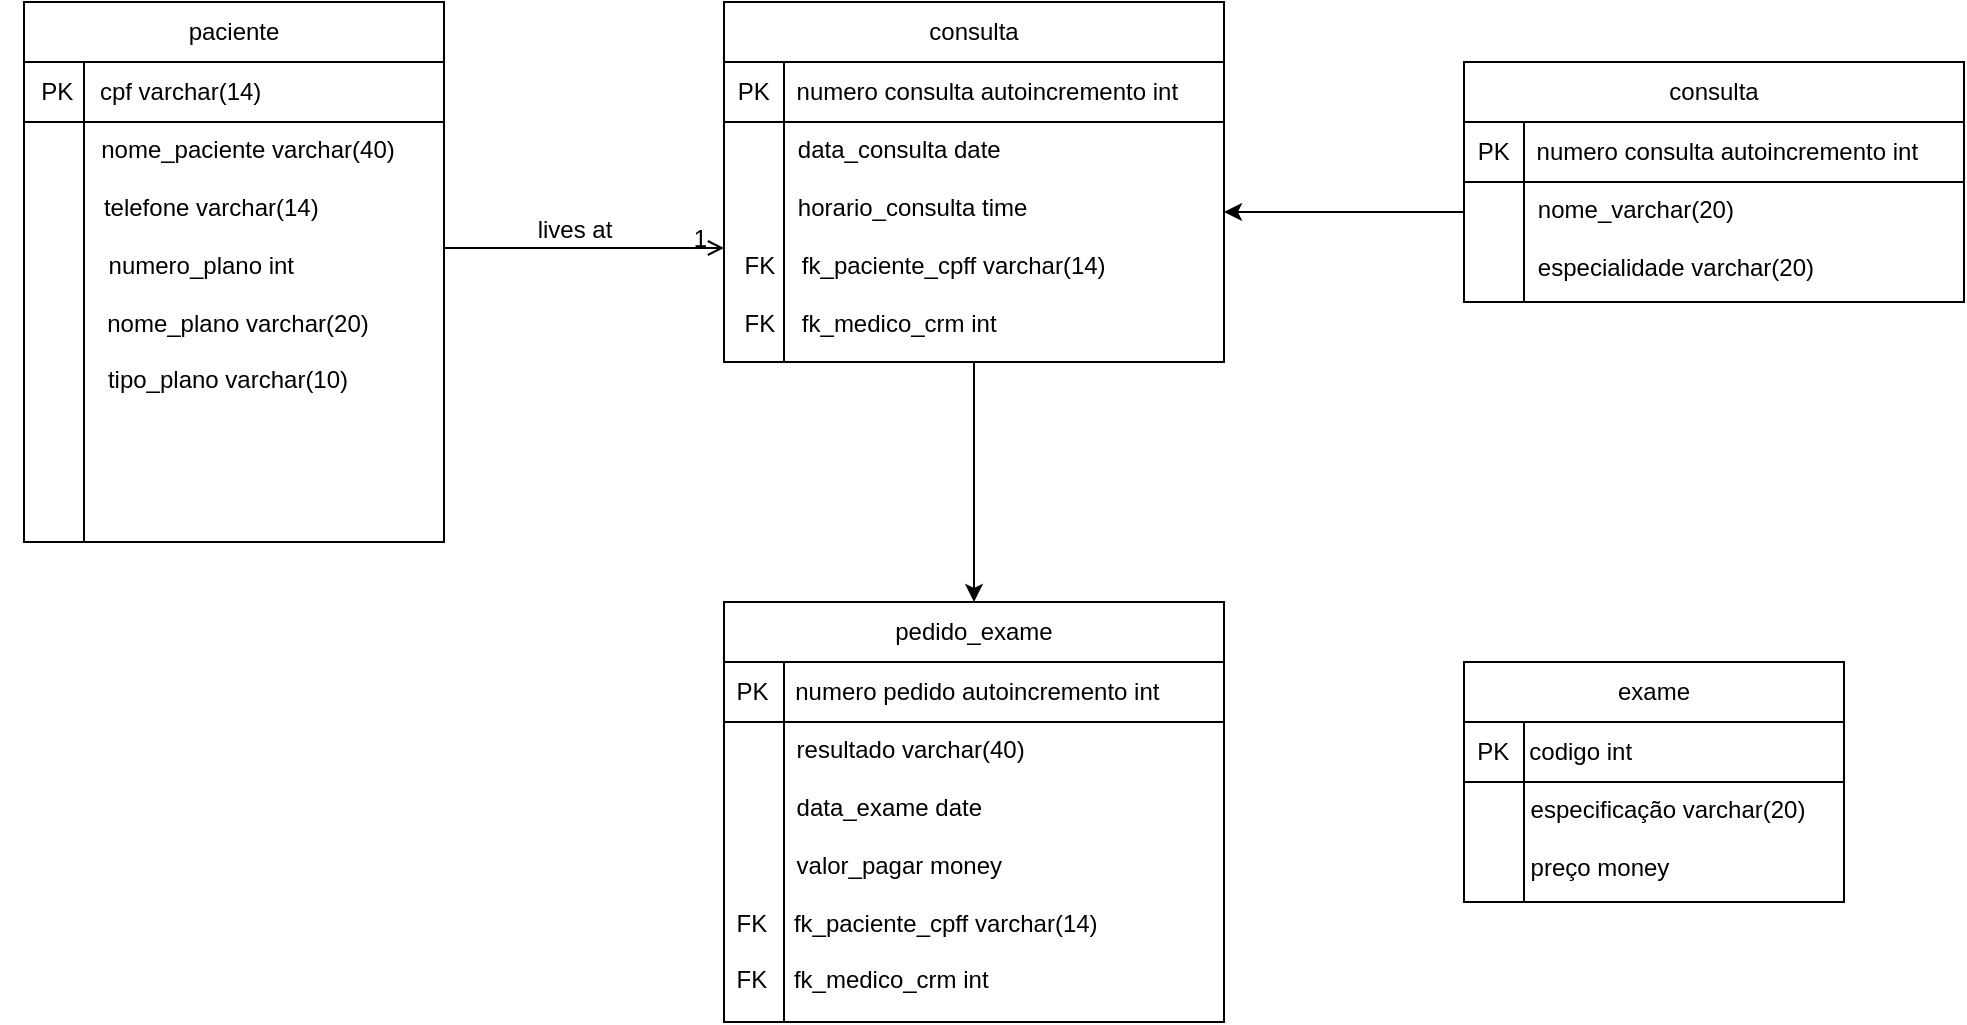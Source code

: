 <mxfile version="23.0.2" type="github">
  <diagram id="C5RBs43oDa-KdzZeNtuy" name="Page-1">
    <mxGraphModel dx="1383" dy="759" grid="1" gridSize="10" guides="1" tooltips="1" connect="1" arrows="1" fold="1" page="1" pageScale="1" pageWidth="827" pageHeight="1169" math="0" shadow="0">
      <root>
        <mxCell id="WIyWlLk6GJQsqaUBKTNV-0" />
        <mxCell id="WIyWlLk6GJQsqaUBKTNV-1" parent="WIyWlLk6GJQsqaUBKTNV-0" />
        <mxCell id="zkfFHV4jXpPFQw0GAbJ--26" value="" style="endArrow=open;shadow=0;strokeWidth=1;rounded=0;endFill=1;edgeStyle=elbowEdgeStyle;elbow=vertical;" parent="WIyWlLk6GJQsqaUBKTNV-1" edge="1">
          <mxGeometry x="0.5" y="41" relative="1" as="geometry">
            <mxPoint x="270" y="153" as="sourcePoint" />
            <mxPoint x="420" y="153" as="targetPoint" />
            <mxPoint x="-40" y="32" as="offset" />
          </mxGeometry>
        </mxCell>
        <mxCell id="zkfFHV4jXpPFQw0GAbJ--28" value="1" style="resizable=0;align=right;verticalAlign=bottom;labelBackgroundColor=none;fontSize=12;" parent="zkfFHV4jXpPFQw0GAbJ--26" connectable="0" vertex="1">
          <mxGeometry x="1" relative="1" as="geometry">
            <mxPoint x="-7" y="4" as="offset" />
          </mxGeometry>
        </mxCell>
        <mxCell id="zkfFHV4jXpPFQw0GAbJ--29" value="lives at" style="text;html=1;resizable=0;points=[];;align=center;verticalAlign=middle;labelBackgroundColor=none;rounded=0;shadow=0;strokeWidth=1;fontSize=12;" parent="zkfFHV4jXpPFQw0GAbJ--26" vertex="1" connectable="0">
          <mxGeometry x="0.5" y="49" relative="1" as="geometry">
            <mxPoint x="-38" y="40" as="offset" />
          </mxGeometry>
        </mxCell>
        <mxCell id="Xl5jIhtWlQXe7mWSOnUj-9" value="&lt;div style=&quot;text-align: left;&quot;&gt;&lt;span style=&quot;background-color: initial;&quot;&gt;&lt;br&gt;&lt;/span&gt;&lt;/div&gt;&lt;div style=&quot;text-align: left;&quot;&gt;&lt;span style=&quot;background-color: initial;&quot;&gt;&amp;nbsp; &amp;nbsp; &amp;nbsp; PK&lt;/span&gt;&lt;span style=&quot;background-color: initial; text-align: center;&quot;&gt;&amp;nbsp; &amp;nbsp; cpf varchar(14)&lt;/span&gt;&lt;br&gt;&lt;/div&gt;&lt;br style=&quot;font-size: 12px;&quot;&gt;&amp;nbsp; &amp;nbsp; &amp;nbsp; &amp;nbsp; &amp;nbsp; &amp;nbsp; &amp;nbsp; &amp;nbsp;nome_paciente varchar(40)&lt;br style=&quot;font-size: 12px;&quot;&gt;&lt;br style=&quot;font-size: 12px;&quot;&gt;&lt;div style=&quot;font-size: 12px;&quot;&gt;&amp;nbsp; &amp;nbsp; telefone varchar(14)&lt;/div&gt;&lt;br style=&quot;font-size: 12px;&quot;&gt;&lt;div style=&quot;font-size: 12px;&quot;&gt;&amp;nbsp;numero_plano int&lt;/div&gt;&lt;div style=&quot;font-size: 12px;&quot;&gt;&amp;nbsp;&amp;nbsp;&lt;/div&gt;&lt;div style=&quot;font-size: 12px;&quot;&gt;&amp;nbsp; &amp;nbsp; &amp;nbsp; &amp;nbsp; &amp;nbsp; &amp;nbsp; nome_plano varchar(20)&lt;/div&gt;&lt;div style=&quot;font-size: 12px;&quot;&gt;&lt;br style=&quot;font-size: 12px;&quot;&gt;&lt;/div&gt;&lt;div style=&quot;font-size: 12px;&quot;&gt;&amp;nbsp; &amp;nbsp; &amp;nbsp; &amp;nbsp; &amp;nbsp;tipo_plano varchar(10)&lt;/div&gt;" style="shape=internalStorage;whiteSpace=wrap;html=1;backgroundOutline=1;dx=30;dy=30;horizontal=1;verticalAlign=top;align=center;fontSize=12;spacingTop=-13;spacingLeft=-36;" vertex="1" parent="WIyWlLk6GJQsqaUBKTNV-1">
          <mxGeometry x="70" y="60" width="210" height="240" as="geometry" />
        </mxCell>
        <mxCell id="Xl5jIhtWlQXe7mWSOnUj-11" value="paciente" style="rounded=0;whiteSpace=wrap;html=1;" vertex="1" parent="WIyWlLk6GJQsqaUBKTNV-1">
          <mxGeometry x="70" y="30" width="210" height="30" as="geometry" />
        </mxCell>
        <mxCell id="Xl5jIhtWlQXe7mWSOnUj-22" style="edgeStyle=orthogonalEdgeStyle;rounded=0;orthogonalLoop=1;jettySize=auto;html=1;exitX=0.5;exitY=1;exitDx=0;exitDy=0;" edge="1" parent="WIyWlLk6GJQsqaUBKTNV-1" source="Xl5jIhtWlQXe7mWSOnUj-13">
          <mxGeometry relative="1" as="geometry">
            <mxPoint x="545" y="330" as="targetPoint" />
          </mxGeometry>
        </mxCell>
        <mxCell id="Xl5jIhtWlQXe7mWSOnUj-13" value="&lt;div style=&quot;text-align: left;&quot;&gt;&lt;span style=&quot;background-color: initial;&quot;&gt;&lt;br&gt;&lt;/span&gt;&lt;/div&gt;&lt;div style=&quot;text-align: left;&quot;&gt;&lt;span style=&quot;background-color: initial;&quot;&gt;&amp;nbsp; &amp;nbsp; &amp;nbsp; PK&lt;/span&gt;&lt;span style=&quot;background-color: initial; text-align: center;&quot;&gt;&amp;nbsp; &amp;nbsp; numero consulta autoincremento int&lt;/span&gt;&lt;br&gt;&lt;/div&gt;&lt;br style=&quot;font-size: 12px;&quot;&gt;&lt;div style=&quot;text-align: left;&quot;&gt;&lt;span style=&quot;background-color: initial;&quot;&gt;&amp;nbsp; &amp;nbsp; &amp;nbsp; &amp;nbsp; &amp;nbsp; &amp;nbsp; &amp;nbsp; &amp;nbsp;data_consulta date&lt;/span&gt;&lt;/div&gt;&lt;br style=&quot;font-size: 12px;&quot;&gt;&lt;div style=&quot;text-align: left; font-size: 12px;&quot;&gt;&amp;nbsp; &amp;nbsp; &amp;nbsp; &amp;nbsp; &amp;nbsp; &amp;nbsp; &amp;nbsp; &amp;nbsp;horario_consulta time&lt;/div&gt;&lt;br style=&quot;font-size: 12px;&quot;&gt;&lt;div style=&quot;text-align: left; font-size: 12px;&quot;&gt;&amp;nbsp; &amp;nbsp; &amp;nbsp; &amp;nbsp;FK&amp;nbsp; &amp;nbsp; fk_paciente_cpff varchar(14)&lt;/div&gt;&lt;div style=&quot;font-size: 12px;&quot;&gt;&amp;nbsp;&amp;nbsp;&lt;/div&gt;&lt;div style=&quot;text-align: left; font-size: 12px;&quot;&gt;&lt;span style=&quot;background-color: initial;&quot;&gt;&amp;nbsp; &amp;nbsp; &amp;nbsp; &amp;nbsp;FK&amp;nbsp; &amp;nbsp; fk_medico_crm int&lt;/span&gt;&lt;/div&gt;" style="shape=internalStorage;whiteSpace=wrap;html=1;backgroundOutline=1;dx=30;dy=30;horizontal=1;verticalAlign=top;align=center;fontSize=12;spacingTop=-13;spacingLeft=-36;" vertex="1" parent="WIyWlLk6GJQsqaUBKTNV-1">
          <mxGeometry x="420" y="60" width="250" height="150" as="geometry" />
        </mxCell>
        <mxCell id="Xl5jIhtWlQXe7mWSOnUj-14" value="consulta" style="rounded=0;whiteSpace=wrap;html=1;" vertex="1" parent="WIyWlLk6GJQsqaUBKTNV-1">
          <mxGeometry x="420" y="30" width="250" height="30" as="geometry" />
        </mxCell>
        <mxCell id="Xl5jIhtWlQXe7mWSOnUj-21" style="edgeStyle=orthogonalEdgeStyle;rounded=0;orthogonalLoop=1;jettySize=auto;html=1;entryX=1;entryY=0.5;entryDx=0;entryDy=0;" edge="1" parent="WIyWlLk6GJQsqaUBKTNV-1" source="Xl5jIhtWlQXe7mWSOnUj-15" target="Xl5jIhtWlQXe7mWSOnUj-13">
          <mxGeometry relative="1" as="geometry" />
        </mxCell>
        <mxCell id="Xl5jIhtWlQXe7mWSOnUj-15" value="&lt;div style=&quot;text-align: left;&quot;&gt;&lt;span style=&quot;background-color: initial;&quot;&gt;&lt;br&gt;&lt;/span&gt;&lt;/div&gt;&lt;div style=&quot;text-align: left;&quot;&gt;&lt;span style=&quot;background-color: initial;&quot;&gt;&amp;nbsp; &amp;nbsp; &amp;nbsp; PK&lt;/span&gt;&lt;span style=&quot;background-color: initial; text-align: center;&quot;&gt;&amp;nbsp; &amp;nbsp; numero consulta autoincremento int&lt;/span&gt;&lt;br&gt;&lt;/div&gt;&lt;br style=&quot;font-size: 12px;&quot;&gt;&lt;div style=&quot;text-align: left;&quot;&gt;&lt;span style=&quot;background-color: initial;&quot;&gt;&amp;nbsp; &amp;nbsp; &amp;nbsp; &amp;nbsp; &amp;nbsp; &amp;nbsp; &amp;nbsp; &amp;nbsp;nome_varchar(20)&lt;/span&gt;&lt;/div&gt;&lt;br style=&quot;font-size: 12px;&quot;&gt;&lt;div style=&quot;text-align: left; font-size: 12px;&quot;&gt;&amp;nbsp; &amp;nbsp; &amp;nbsp; &amp;nbsp; &amp;nbsp; &amp;nbsp; &amp;nbsp; &amp;nbsp;especialidade varchar(20)&lt;/div&gt;&lt;br style=&quot;font-size: 12px;&quot;&gt;&lt;div style=&quot;text-align: left; font-size: 12px;&quot;&gt;&amp;nbsp; &amp;nbsp; &amp;nbsp; &amp;nbsp; &amp;nbsp; &amp;nbsp;&lt;/div&gt;&lt;div style=&quot;font-size: 12px;&quot;&gt;&amp;nbsp;&amp;nbsp;&lt;/div&gt;&lt;div style=&quot;text-align: left; font-size: 12px;&quot;&gt;&lt;span style=&quot;background-color: initial;&quot;&gt;&amp;nbsp; &amp;nbsp; &amp;nbsp; &amp;nbsp; &amp;nbsp; &amp;nbsp;&lt;/span&gt;&lt;/div&gt;" style="shape=internalStorage;whiteSpace=wrap;html=1;backgroundOutline=1;dx=30;dy=30;horizontal=1;verticalAlign=top;align=center;fontSize=12;spacingTop=-13;spacingLeft=-36;" vertex="1" parent="WIyWlLk6GJQsqaUBKTNV-1">
          <mxGeometry x="790" y="90" width="250" height="90" as="geometry" />
        </mxCell>
        <mxCell id="Xl5jIhtWlQXe7mWSOnUj-20" value="consulta" style="rounded=0;whiteSpace=wrap;html=1;" vertex="1" parent="WIyWlLk6GJQsqaUBKTNV-1">
          <mxGeometry x="790" y="60" width="250" height="30" as="geometry" />
        </mxCell>
        <mxCell id="Xl5jIhtWlQXe7mWSOnUj-23" value="&lt;div style=&quot;text-align: left;&quot;&gt;&lt;span style=&quot;background-color: initial;&quot;&gt;&lt;br&gt;&lt;/span&gt;&lt;/div&gt;&lt;div style=&quot;text-align: left;&quot;&gt;&lt;span style=&quot;background-color: initial;&quot;&gt;&amp;nbsp; &amp;nbsp;PK&lt;/span&gt;&lt;span style=&quot;background-color: initial; text-align: center;&quot;&gt;&amp;nbsp; &amp;nbsp; numero pedido autoincremento int&lt;/span&gt;&lt;br&gt;&lt;/div&gt;&lt;br style=&quot;font-size: 12px;&quot;&gt;&lt;div style=&quot;text-align: left;&quot;&gt;&lt;span style=&quot;background-color: initial;&quot;&gt;&amp;nbsp; &amp;nbsp; &amp;nbsp; &amp;nbsp; &amp;nbsp; &amp;nbsp; resultado varchar(40)&lt;/span&gt;&lt;/div&gt;&lt;br style=&quot;font-size: 12px;&quot;&gt;&lt;div style=&quot;text-align: left; font-size: 12px;&quot;&gt;&amp;nbsp; &amp;nbsp; &amp;nbsp; &amp;nbsp; &amp;nbsp; &amp;nbsp; data_exame date&lt;/div&gt;&lt;div style=&quot;font-size: 12px;&quot;&gt;&lt;br&gt;&lt;/div&gt;&lt;div style=&quot;text-align: left;&quot;&gt;&amp;nbsp; &amp;nbsp; &amp;nbsp; &amp;nbsp; &amp;nbsp; &amp;nbsp; valor_pagar money&lt;/div&gt;&lt;div style=&quot;text-align: left;&quot;&gt;&lt;br&gt;&lt;/div&gt;&lt;div style=&quot;text-align: left; font-size: 12px;&quot;&gt;&amp;nbsp; &amp;nbsp;FK&amp;nbsp; &amp;nbsp; fk_paciente_cpff varchar(14)&lt;/div&gt;&lt;div style=&quot;font-size: 12px;&quot;&gt;&amp;nbsp;&amp;nbsp;&lt;/div&gt;&lt;div style=&quot;text-align: left; font-size: 12px;&quot;&gt;&lt;span style=&quot;background-color: initial;&quot;&gt;&amp;nbsp; &amp;nbsp;FK&amp;nbsp; &amp;nbsp; fk_medico_crm int&lt;/span&gt;&lt;/div&gt;" style="shape=internalStorage;whiteSpace=wrap;html=1;backgroundOutline=1;dx=30;dy=30;horizontal=1;verticalAlign=top;align=center;fontSize=12;spacingTop=-13;spacingLeft=-36;" vertex="1" parent="WIyWlLk6GJQsqaUBKTNV-1">
          <mxGeometry x="420" y="360" width="250" height="180" as="geometry" />
        </mxCell>
        <mxCell id="Xl5jIhtWlQXe7mWSOnUj-24" value="pedido_exame" style="rounded=0;whiteSpace=wrap;html=1;" vertex="1" parent="WIyWlLk6GJQsqaUBKTNV-1">
          <mxGeometry x="420" y="330" width="250" height="30" as="geometry" />
        </mxCell>
        <mxCell id="Xl5jIhtWlQXe7mWSOnUj-27" value="&lt;div style=&quot;text-align: left;&quot;&gt;&lt;span style=&quot;background-color: initial;&quot;&gt;&lt;br&gt;&lt;/span&gt;&lt;/div&gt;&lt;div style=&quot;text-align: left;&quot;&gt;&lt;span style=&quot;background-color: initial;&quot;&gt;&amp;nbsp; &amp;nbsp; &amp;nbsp; &amp;nbsp;PK&lt;/span&gt;&lt;span style=&quot;background-color: initial; text-align: center;&quot;&gt;&amp;nbsp; &amp;nbsp;codigo int&lt;/span&gt;&lt;br&gt;&lt;/div&gt;&lt;br style=&quot;font-size: 12px;&quot;&gt;&lt;div style=&quot;text-align: left;&quot;&gt;&lt;span style=&quot;background-color: initial;&quot;&gt;&amp;nbsp; &amp;nbsp; &amp;nbsp; &amp;nbsp; &amp;nbsp; &amp;nbsp; &amp;nbsp; &amp;nbsp;especificação varchar(20)&lt;/span&gt;&lt;/div&gt;&lt;br style=&quot;font-size: 12px;&quot;&gt;&lt;div style=&quot;text-align: left; font-size: 12px;&quot;&gt;&amp;nbsp; &amp;nbsp; &amp;nbsp; &amp;nbsp; &amp;nbsp; &amp;nbsp; &amp;nbsp; &amp;nbsp;preço money&lt;/div&gt;&lt;br style=&quot;font-size: 12px;&quot;&gt;&lt;div style=&quot;text-align: left; font-size: 12px;&quot;&gt;&amp;nbsp; &amp;nbsp; &amp;nbsp; &amp;nbsp; &amp;nbsp; &amp;nbsp;&lt;/div&gt;&lt;div style=&quot;font-size: 12px;&quot;&gt;&amp;nbsp;&amp;nbsp;&lt;/div&gt;&lt;div style=&quot;text-align: left; font-size: 12px;&quot;&gt;&lt;span style=&quot;background-color: initial;&quot;&gt;&amp;nbsp; &amp;nbsp; &amp;nbsp; &amp;nbsp; &amp;nbsp; &amp;nbsp;&lt;/span&gt;&lt;/div&gt;" style="shape=internalStorage;whiteSpace=wrap;html=1;backgroundOutline=1;dx=30;dy=30;horizontal=1;verticalAlign=top;align=center;fontSize=12;spacingTop=-13;spacingLeft=-36;" vertex="1" parent="WIyWlLk6GJQsqaUBKTNV-1">
          <mxGeometry x="790" y="390" width="190" height="90" as="geometry" />
        </mxCell>
        <mxCell id="Xl5jIhtWlQXe7mWSOnUj-28" value="exame" style="rounded=0;whiteSpace=wrap;html=1;" vertex="1" parent="WIyWlLk6GJQsqaUBKTNV-1">
          <mxGeometry x="790" y="360" width="190" height="30" as="geometry" />
        </mxCell>
      </root>
    </mxGraphModel>
  </diagram>
</mxfile>
